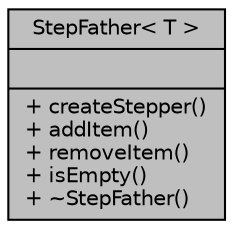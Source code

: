 digraph "StepFather&lt; T &gt;"
{
 // LATEX_PDF_SIZE
  edge [fontname="Helvetica",fontsize="10",labelfontname="Helvetica",labelfontsize="10"];
  node [fontname="Helvetica",fontsize="10",shape=record];
  Node1 [label="{StepFather\< T \>\n||+ createStepper()\l+ addItem()\l+ removeItem()\l+ isEmpty()\l+ ~StepFather()\l}",height=0.2,width=0.4,color="black", fillcolor="grey75", style="filled", fontcolor="black",tooltip="Abstract base class for containers that support iteration."];
}
